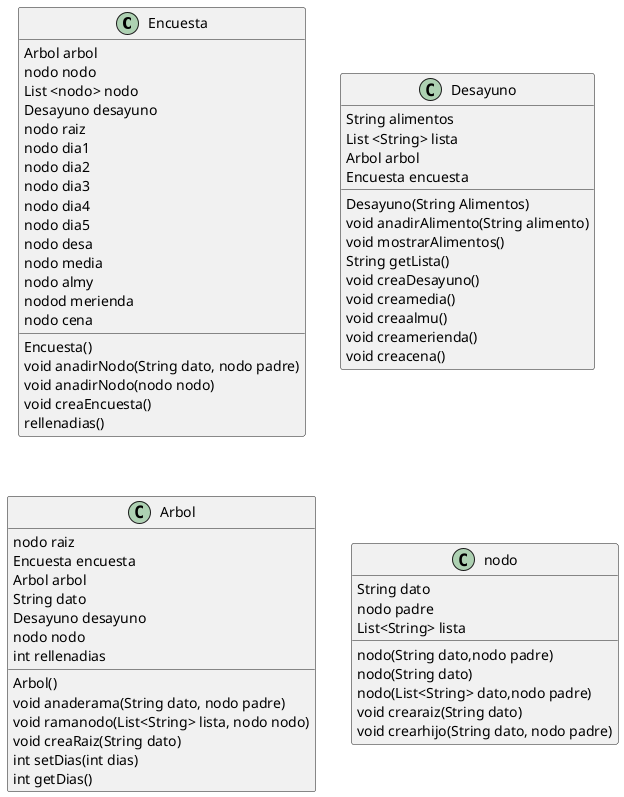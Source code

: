 @startuml
class Encuesta{
    Arbol arbol
    nodo nodo
    List <nodo> nodo
    Desayuno desayuno
    nodo raiz
    nodo dia1
    nodo dia2
    nodo dia3
    nodo dia4
    nodo dia5
    nodo desa
    nodo media
    nodo almy
    nodod merienda
    nodo cena

    Encuesta()
    void anadirNodo(String dato, nodo padre)
    void anadirNodo(nodo nodo)
    void creaEncuesta()
    rellenadias()
}
class Desayuno{
    String alimentos
    List <String> lista
    Arbol arbol
    Encuesta encuesta

    Desayuno(String Alimentos)
    void anadirAlimento(String alimento)
    void mostrarAlimentos()
    String getLista()
    void creaDesayuno()
    void creamedia()
    void creaalmu()
    void creamerienda()
    void creacena()
}
class Arbol{
    nodo raiz
    Encuesta encuesta
    Arbol arbol
    String dato
    Desayuno desayuno
    nodo nodo
    int rellenadias

    Arbol()
    void anaderama(String dato, nodo padre)
    void ramanodo(List<String> lista, nodo nodo)
    void creaRaiz(String dato)
    int setDias(int dias)
    int getDias()
}
class nodo{
   String dato
    nodo padre
    List<String> lista

    nodo(String dato,nodo padre)
    nodo(String dato)
    nodo(List<String> dato,nodo padre)
    void crearaiz(String dato)
    void crearhijo(String dato, nodo padre)
}

@enduml